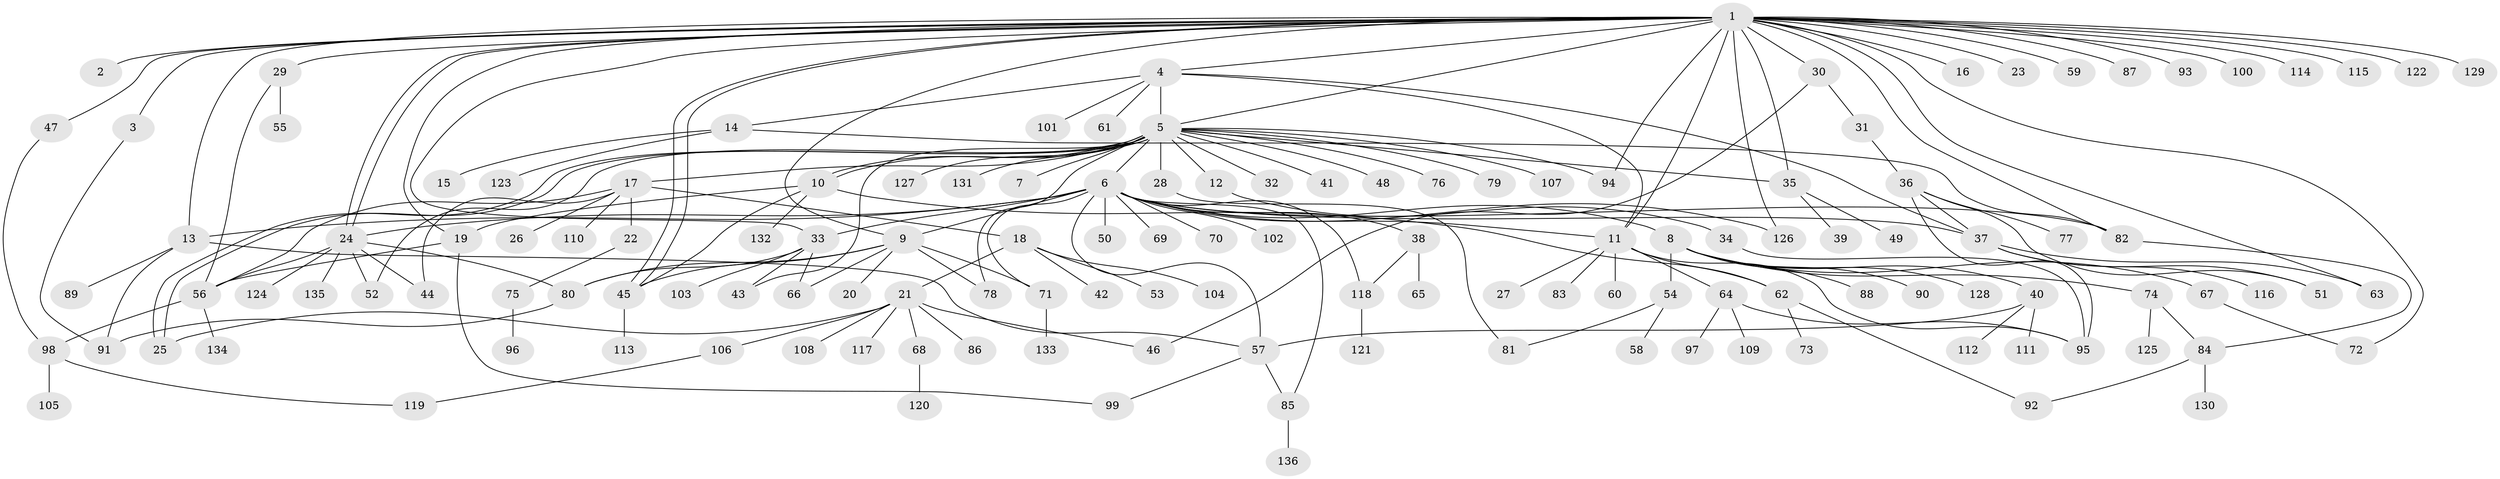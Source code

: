 // Generated by graph-tools (version 1.1) at 2025/25/03/09/25 03:25:55]
// undirected, 136 vertices, 188 edges
graph export_dot {
graph [start="1"]
  node [color=gray90,style=filled];
  1;
  2;
  3;
  4;
  5;
  6;
  7;
  8;
  9;
  10;
  11;
  12;
  13;
  14;
  15;
  16;
  17;
  18;
  19;
  20;
  21;
  22;
  23;
  24;
  25;
  26;
  27;
  28;
  29;
  30;
  31;
  32;
  33;
  34;
  35;
  36;
  37;
  38;
  39;
  40;
  41;
  42;
  43;
  44;
  45;
  46;
  47;
  48;
  49;
  50;
  51;
  52;
  53;
  54;
  55;
  56;
  57;
  58;
  59;
  60;
  61;
  62;
  63;
  64;
  65;
  66;
  67;
  68;
  69;
  70;
  71;
  72;
  73;
  74;
  75;
  76;
  77;
  78;
  79;
  80;
  81;
  82;
  83;
  84;
  85;
  86;
  87;
  88;
  89;
  90;
  91;
  92;
  93;
  94;
  95;
  96;
  97;
  98;
  99;
  100;
  101;
  102;
  103;
  104;
  105;
  106;
  107;
  108;
  109;
  110;
  111;
  112;
  113;
  114;
  115;
  116;
  117;
  118;
  119;
  120;
  121;
  122;
  123;
  124;
  125;
  126;
  127;
  128;
  129;
  130;
  131;
  132;
  133;
  134;
  135;
  136;
  1 -- 2;
  1 -- 3;
  1 -- 4;
  1 -- 5;
  1 -- 9;
  1 -- 11;
  1 -- 13;
  1 -- 16;
  1 -- 19;
  1 -- 23;
  1 -- 24;
  1 -- 24;
  1 -- 29;
  1 -- 30;
  1 -- 33;
  1 -- 35;
  1 -- 45;
  1 -- 45;
  1 -- 47;
  1 -- 59;
  1 -- 63;
  1 -- 72;
  1 -- 82;
  1 -- 87;
  1 -- 93;
  1 -- 94;
  1 -- 100;
  1 -- 114;
  1 -- 115;
  1 -- 122;
  1 -- 126;
  1 -- 129;
  3 -- 91;
  4 -- 5;
  4 -- 11;
  4 -- 14;
  4 -- 37;
  4 -- 61;
  4 -- 101;
  5 -- 6;
  5 -- 7;
  5 -- 10;
  5 -- 10;
  5 -- 12;
  5 -- 17;
  5 -- 25;
  5 -- 25;
  5 -- 28;
  5 -- 32;
  5 -- 35;
  5 -- 41;
  5 -- 43;
  5 -- 48;
  5 -- 52;
  5 -- 76;
  5 -- 78;
  5 -- 79;
  5 -- 94;
  5 -- 107;
  5 -- 127;
  5 -- 131;
  6 -- 8;
  6 -- 9;
  6 -- 11;
  6 -- 13;
  6 -- 24;
  6 -- 33;
  6 -- 37;
  6 -- 38;
  6 -- 50;
  6 -- 57;
  6 -- 69;
  6 -- 70;
  6 -- 71;
  6 -- 82;
  6 -- 85;
  6 -- 102;
  6 -- 118;
  6 -- 126;
  8 -- 40;
  8 -- 54;
  8 -- 67;
  8 -- 74;
  8 -- 88;
  8 -- 90;
  8 -- 128;
  9 -- 20;
  9 -- 45;
  9 -- 66;
  9 -- 71;
  9 -- 78;
  9 -- 80;
  10 -- 19;
  10 -- 45;
  10 -- 62;
  10 -- 132;
  11 -- 27;
  11 -- 60;
  11 -- 62;
  11 -- 64;
  11 -- 83;
  11 -- 95;
  12 -- 34;
  13 -- 57;
  13 -- 89;
  13 -- 91;
  14 -- 15;
  14 -- 82;
  14 -- 123;
  17 -- 18;
  17 -- 22;
  17 -- 26;
  17 -- 44;
  17 -- 56;
  17 -- 110;
  18 -- 21;
  18 -- 42;
  18 -- 53;
  18 -- 104;
  19 -- 56;
  19 -- 99;
  21 -- 25;
  21 -- 46;
  21 -- 68;
  21 -- 86;
  21 -- 106;
  21 -- 108;
  21 -- 117;
  22 -- 75;
  24 -- 44;
  24 -- 52;
  24 -- 56;
  24 -- 80;
  24 -- 124;
  24 -- 135;
  28 -- 81;
  29 -- 55;
  29 -- 56;
  30 -- 31;
  30 -- 46;
  31 -- 36;
  33 -- 43;
  33 -- 66;
  33 -- 80;
  33 -- 103;
  34 -- 95;
  35 -- 39;
  35 -- 49;
  36 -- 37;
  36 -- 51;
  36 -- 77;
  36 -- 95;
  37 -- 51;
  37 -- 63;
  37 -- 116;
  38 -- 65;
  38 -- 118;
  40 -- 57;
  40 -- 111;
  40 -- 112;
  45 -- 113;
  47 -- 98;
  54 -- 58;
  54 -- 81;
  56 -- 98;
  56 -- 134;
  57 -- 85;
  57 -- 99;
  62 -- 73;
  62 -- 92;
  64 -- 95;
  64 -- 97;
  64 -- 109;
  67 -- 72;
  68 -- 120;
  71 -- 133;
  74 -- 84;
  74 -- 125;
  75 -- 96;
  80 -- 91;
  82 -- 84;
  84 -- 92;
  84 -- 130;
  85 -- 136;
  98 -- 105;
  98 -- 119;
  106 -- 119;
  118 -- 121;
}

